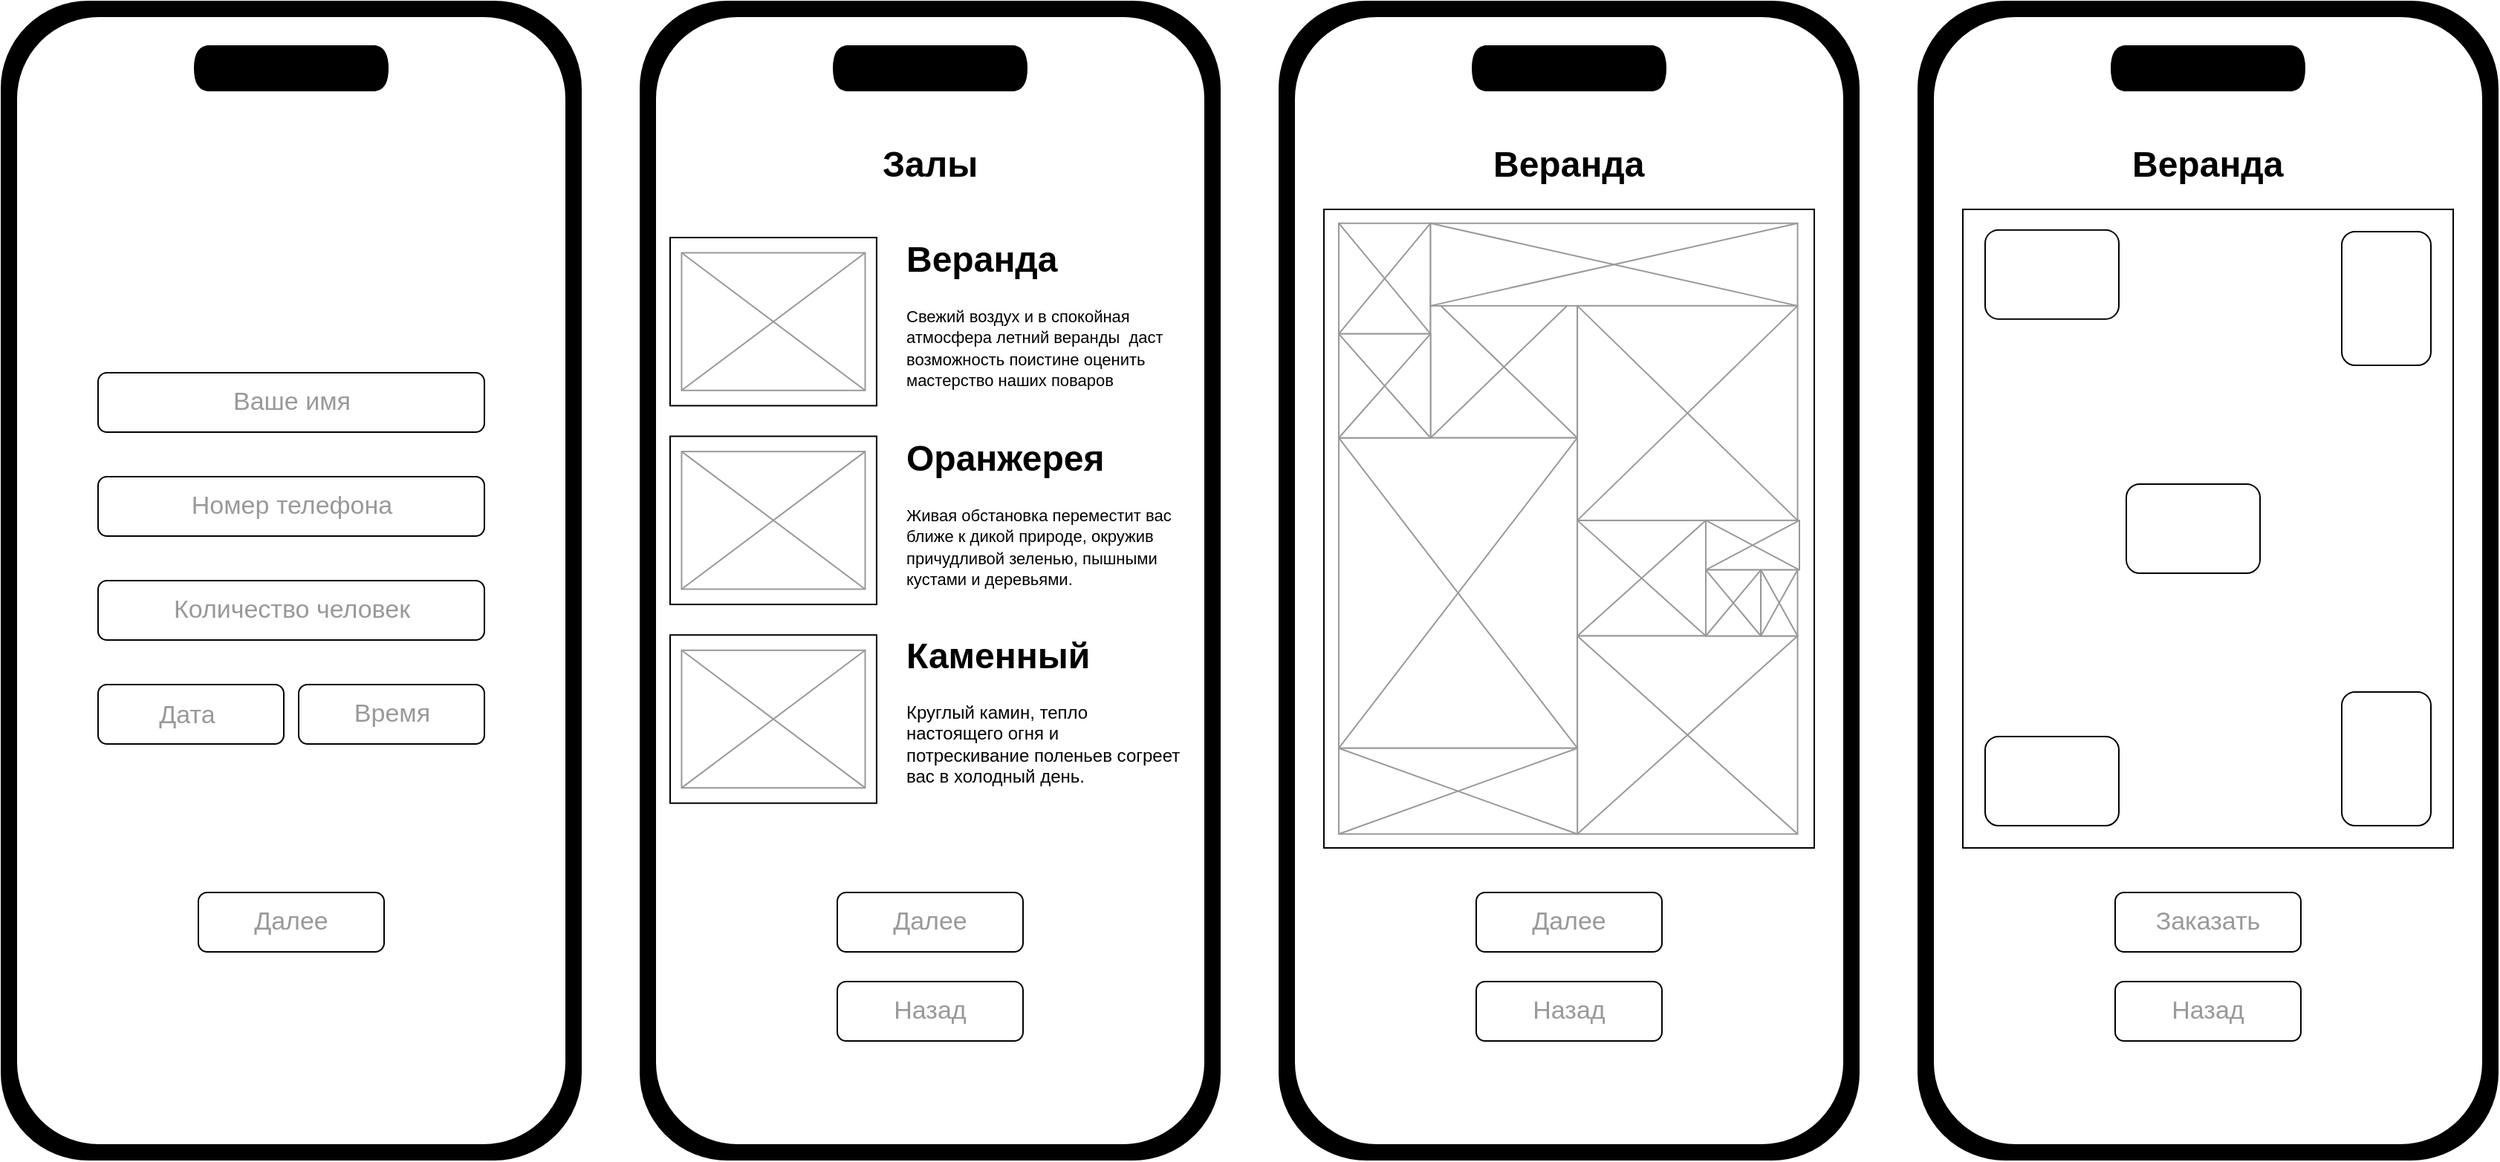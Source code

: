 <mxfile version="21.6.8" type="device">
  <diagram name="Страница — 1" id="H6sjRZMyaWtSWLwYIf6h">
    <mxGraphModel dx="1114" dy="985" grid="1" gridSize="10" guides="1" tooltips="1" connect="1" arrows="1" fold="1" page="1" pageScale="1" pageWidth="827" pageHeight="1169" math="0" shadow="0">
      <root>
        <mxCell id="0" />
        <mxCell id="1" parent="0" />
        <mxCell id="R-GUum_qWhvNdLuDN9AP-1" value="" style="rounded=1;whiteSpace=wrap;html=1;strokeColor=#000000;fillColor=#000000;" parent="1" vertex="1">
          <mxGeometry x="140" y="90" width="390" height="780" as="geometry" />
        </mxCell>
        <mxCell id="R-GUum_qWhvNdLuDN9AP-2" value="" style="rounded=1;whiteSpace=wrap;html=1;" parent="1" vertex="1">
          <mxGeometry x="150" y="100" width="370" height="760" as="geometry" />
        </mxCell>
        <mxCell id="R-GUum_qWhvNdLuDN9AP-3" value="" style="rounded=1;whiteSpace=wrap;html=1;fillColor=#000000;" parent="1" vertex="1">
          <mxGeometry x="275" y="120" width="120" height="30" as="geometry" />
        </mxCell>
        <mxCell id="R-GUum_qWhvNdLuDN9AP-4" value="" style="shape=or;whiteSpace=wrap;html=1;fillColor=#000000;" parent="1" vertex="1">
          <mxGeometry x="390" y="120" width="10" height="30" as="geometry" />
        </mxCell>
        <mxCell id="R-GUum_qWhvNdLuDN9AP-6" value="" style="shape=or;whiteSpace=wrap;html=1;rotation=-180;fillColor=#000000;" parent="1" vertex="1">
          <mxGeometry x="270" y="120" width="10" height="30" as="geometry" />
        </mxCell>
        <mxCell id="R-GUum_qWhvNdLuDN9AP-7" value="" style="rounded=1;whiteSpace=wrap;html=1;" parent="1" vertex="1">
          <mxGeometry x="205" y="340" width="260" height="40" as="geometry" />
        </mxCell>
        <mxCell id="R-GUum_qWhvNdLuDN9AP-8" value="" style="rounded=1;whiteSpace=wrap;html=1;" parent="1" vertex="1">
          <mxGeometry x="205" y="410" width="260" height="40" as="geometry" />
        </mxCell>
        <mxCell id="R-GUum_qWhvNdLuDN9AP-10" value="" style="rounded=1;whiteSpace=wrap;html=1;" parent="1" vertex="1">
          <mxGeometry x="205" y="550" width="125" height="40" as="geometry" />
        </mxCell>
        <mxCell id="R-GUum_qWhvNdLuDN9AP-11" value="&lt;font color=&quot;#999999&quot; style=&quot;font-size: 17px;&quot;&gt;Ваше имя&lt;/font&gt;" style="text;html=1;strokeColor=none;fillColor=none;align=center;verticalAlign=middle;whiteSpace=wrap;rounded=0;" parent="1" vertex="1">
          <mxGeometry x="217.5" y="345" width="235" height="30" as="geometry" />
        </mxCell>
        <mxCell id="R-GUum_qWhvNdLuDN9AP-12" value="&lt;font color=&quot;#999999&quot;&gt;&lt;span style=&quot;font-size: 17px;&quot;&gt;Номер телефона&lt;/span&gt;&lt;/font&gt;" style="text;html=1;strokeColor=none;fillColor=none;align=center;verticalAlign=middle;whiteSpace=wrap;rounded=0;" parent="1" vertex="1">
          <mxGeometry x="217.5" y="415" width="235" height="30" as="geometry" />
        </mxCell>
        <mxCell id="R-GUum_qWhvNdLuDN9AP-13" value="" style="rounded=1;whiteSpace=wrap;html=1;" parent="1" vertex="1">
          <mxGeometry x="205" y="480" width="260" height="40" as="geometry" />
        </mxCell>
        <mxCell id="R-GUum_qWhvNdLuDN9AP-14" value="&lt;font color=&quot;#999999&quot;&gt;&lt;span style=&quot;font-size: 17px;&quot;&gt;Количество человек&lt;/span&gt;&lt;/font&gt;" style="text;html=1;strokeColor=none;fillColor=none;align=center;verticalAlign=middle;whiteSpace=wrap;rounded=0;" parent="1" vertex="1">
          <mxGeometry x="217.5" y="485" width="235" height="30" as="geometry" />
        </mxCell>
        <mxCell id="R-GUum_qWhvNdLuDN9AP-15" value="" style="rounded=1;whiteSpace=wrap;html=1;" parent="1" vertex="1">
          <mxGeometry x="340" y="550" width="125" height="40" as="geometry" />
        </mxCell>
        <mxCell id="R-GUum_qWhvNdLuDN9AP-16" value="&lt;font color=&quot;#999999&quot;&gt;&lt;span style=&quot;font-size: 17px;&quot;&gt;Дата&lt;/span&gt;&lt;/font&gt;" style="text;html=1;strokeColor=none;fillColor=none;align=center;verticalAlign=middle;whiteSpace=wrap;rounded=0;" parent="1" vertex="1">
          <mxGeometry x="210" y="556" width="110" height="30" as="geometry" />
        </mxCell>
        <mxCell id="R-GUum_qWhvNdLuDN9AP-17" value="&lt;font color=&quot;#999999&quot;&gt;&lt;span style=&quot;font-size: 17px;&quot;&gt;Время&lt;/span&gt;&lt;/font&gt;" style="text;html=1;strokeColor=none;fillColor=none;align=center;verticalAlign=middle;whiteSpace=wrap;rounded=0;" parent="1" vertex="1">
          <mxGeometry x="347.5" y="555" width="110" height="30" as="geometry" />
        </mxCell>
        <mxCell id="R-GUum_qWhvNdLuDN9AP-18" value="" style="rounded=1;whiteSpace=wrap;html=1;" parent="1" vertex="1">
          <mxGeometry x="272.5" y="690" width="125" height="40" as="geometry" />
        </mxCell>
        <mxCell id="R-GUum_qWhvNdLuDN9AP-19" value="&lt;font color=&quot;#999999&quot;&gt;&lt;span style=&quot;font-size: 17px;&quot;&gt;Далее&lt;/span&gt;&lt;/font&gt;" style="text;html=1;strokeColor=none;fillColor=none;align=center;verticalAlign=middle;whiteSpace=wrap;rounded=0;" parent="1" vertex="1">
          <mxGeometry x="280" y="695" width="110" height="30" as="geometry" />
        </mxCell>
        <mxCell id="R-GUum_qWhvNdLuDN9AP-20" value="" style="rounded=1;whiteSpace=wrap;html=1;strokeColor=#000000;fillColor=#000000;" parent="1" vertex="1">
          <mxGeometry x="570" y="90" width="390" height="780" as="geometry" />
        </mxCell>
        <mxCell id="R-GUum_qWhvNdLuDN9AP-21" value="" style="rounded=1;whiteSpace=wrap;html=1;" parent="1" vertex="1">
          <mxGeometry x="580" y="100" width="370" height="760" as="geometry" />
        </mxCell>
        <mxCell id="R-GUum_qWhvNdLuDN9AP-22" value="" style="rounded=1;whiteSpace=wrap;html=1;fillColor=#000000;" parent="1" vertex="1">
          <mxGeometry x="705" y="120" width="120" height="30" as="geometry" />
        </mxCell>
        <mxCell id="R-GUum_qWhvNdLuDN9AP-23" value="" style="shape=or;whiteSpace=wrap;html=1;fillColor=#000000;" parent="1" vertex="1">
          <mxGeometry x="820" y="120" width="10" height="30" as="geometry" />
        </mxCell>
        <mxCell id="R-GUum_qWhvNdLuDN9AP-24" value="" style="shape=or;whiteSpace=wrap;html=1;rotation=-180;fillColor=#000000;" parent="1" vertex="1">
          <mxGeometry x="700" y="120" width="10" height="30" as="geometry" />
        </mxCell>
        <mxCell id="R-GUum_qWhvNdLuDN9AP-35" value="" style="rounded=1;whiteSpace=wrap;html=1;" parent="1" vertex="1">
          <mxGeometry x="702.5" y="690" width="125" height="40" as="geometry" />
        </mxCell>
        <mxCell id="R-GUum_qWhvNdLuDN9AP-36" value="&lt;font color=&quot;#999999&quot;&gt;&lt;span style=&quot;font-size: 17px;&quot;&gt;Далее&lt;/span&gt;&lt;/font&gt;" style="text;html=1;strokeColor=none;fillColor=none;align=center;verticalAlign=middle;whiteSpace=wrap;rounded=0;" parent="1" vertex="1">
          <mxGeometry x="710" y="695" width="110" height="30" as="geometry" />
        </mxCell>
        <mxCell id="R-GUum_qWhvNdLuDN9AP-59" value="" style="rounded=1;whiteSpace=wrap;html=1;strokeColor=#000000;fillColor=#000000;" parent="1" vertex="1">
          <mxGeometry x="1000" y="90" width="390" height="780" as="geometry" />
        </mxCell>
        <mxCell id="R-GUum_qWhvNdLuDN9AP-60" value="" style="rounded=1;whiteSpace=wrap;html=1;" parent="1" vertex="1">
          <mxGeometry x="1010" y="100" width="370" height="760" as="geometry" />
        </mxCell>
        <mxCell id="R-GUum_qWhvNdLuDN9AP-61" value="" style="rounded=1;whiteSpace=wrap;html=1;fillColor=#000000;" parent="1" vertex="1">
          <mxGeometry x="1135" y="120" width="120" height="30" as="geometry" />
        </mxCell>
        <mxCell id="R-GUum_qWhvNdLuDN9AP-62" value="" style="shape=or;whiteSpace=wrap;html=1;fillColor=#000000;" parent="1" vertex="1">
          <mxGeometry x="1250" y="120" width="10" height="30" as="geometry" />
        </mxCell>
        <mxCell id="R-GUum_qWhvNdLuDN9AP-63" value="" style="shape=or;whiteSpace=wrap;html=1;rotation=-180;fillColor=#000000;" parent="1" vertex="1">
          <mxGeometry x="1130" y="120" width="10" height="30" as="geometry" />
        </mxCell>
        <mxCell id="R-GUum_qWhvNdLuDN9AP-64" value="" style="rounded=1;whiteSpace=wrap;html=1;" parent="1" vertex="1">
          <mxGeometry x="1132.5" y="690" width="125" height="40" as="geometry" />
        </mxCell>
        <mxCell id="R-GUum_qWhvNdLuDN9AP-65" value="&lt;font color=&quot;#999999&quot;&gt;&lt;span style=&quot;font-size: 17px;&quot;&gt;Далее&lt;/span&gt;&lt;/font&gt;" style="text;html=1;strokeColor=none;fillColor=none;align=center;verticalAlign=middle;whiteSpace=wrap;rounded=0;" parent="1" vertex="1">
          <mxGeometry x="1140" y="695" width="110" height="30" as="geometry" />
        </mxCell>
        <mxCell id="R-GUum_qWhvNdLuDN9AP-99" value="" style="group" parent="1" vertex="1" connectable="0">
          <mxGeometry x="1030" y="230" width="330" height="430" as="geometry" />
        </mxCell>
        <mxCell id="R-GUum_qWhvNdLuDN9AP-95" value="" style="rounded=0;whiteSpace=wrap;html=1;" parent="R-GUum_qWhvNdLuDN9AP-99" vertex="1">
          <mxGeometry width="330" height="430" as="geometry" />
        </mxCell>
        <mxCell id="R-GUum_qWhvNdLuDN9AP-98" value="" style="group" parent="R-GUum_qWhvNdLuDN9AP-99" vertex="1" connectable="0">
          <mxGeometry x="10" y="9.348" width="310" height="411.304" as="geometry" />
        </mxCell>
        <mxCell id="R-GUum_qWhvNdLuDN9AP-82" value="" style="verticalLabelPosition=bottom;shadow=0;dashed=0;align=center;html=1;verticalAlign=top;strokeWidth=1;shape=mxgraph.mockup.graphics.simpleIcon;strokeColor=#999999;" parent="R-GUum_qWhvNdLuDN9AP-98" vertex="1">
          <mxGeometry width="61.753" height="74.479" as="geometry" />
        </mxCell>
        <mxCell id="R-GUum_qWhvNdLuDN9AP-83" value="" style="verticalLabelPosition=bottom;shadow=0;dashed=0;align=center;html=1;verticalAlign=top;strokeWidth=1;shape=mxgraph.mockup.graphics.simpleIcon;strokeColor=#999999;" parent="R-GUum_qWhvNdLuDN9AP-98" vertex="1">
          <mxGeometry x="61.753" y="48.912" width="98.805" height="95.6" as="geometry" />
        </mxCell>
        <mxCell id="R-GUum_qWhvNdLuDN9AP-84" value="" style="verticalLabelPosition=bottom;shadow=0;dashed=0;align=center;html=1;verticalAlign=top;strokeWidth=1;shape=mxgraph.mockup.graphics.simpleIcon;strokeColor=#999999;" parent="R-GUum_qWhvNdLuDN9AP-98" vertex="1">
          <mxGeometry y="144.512" width="160.558" height="208.987" as="geometry" />
        </mxCell>
        <mxCell id="R-GUum_qWhvNdLuDN9AP-85" value="" style="verticalLabelPosition=bottom;shadow=0;dashed=0;align=center;html=1;verticalAlign=top;strokeWidth=1;shape=mxgraph.mockup.graphics.simpleIcon;strokeColor=#999999;" parent="R-GUum_qWhvNdLuDN9AP-98" vertex="1">
          <mxGeometry y="74.479" width="61.753" height="70.033" as="geometry" />
        </mxCell>
        <mxCell id="R-GUum_qWhvNdLuDN9AP-87" value="" style="verticalLabelPosition=bottom;shadow=0;dashed=0;align=center;html=1;verticalAlign=top;strokeWidth=1;shape=mxgraph.mockup.graphics.simpleIcon;strokeColor=#999999;" parent="R-GUum_qWhvNdLuDN9AP-98" vertex="1">
          <mxGeometry x="61.753" width="247.012" height="55.582" as="geometry" />
        </mxCell>
        <mxCell id="R-GUum_qWhvNdLuDN9AP-88" value="" style="verticalLabelPosition=bottom;shadow=0;dashed=0;align=center;html=1;verticalAlign=top;strokeWidth=1;shape=mxgraph.mockup.graphics.simpleIcon;strokeColor=#999999;" parent="R-GUum_qWhvNdLuDN9AP-98" vertex="1">
          <mxGeometry x="160.558" y="200.094" width="86.454" height="77.814" as="geometry" />
        </mxCell>
        <mxCell id="R-GUum_qWhvNdLuDN9AP-89" value="" style="verticalLabelPosition=bottom;shadow=0;dashed=0;align=center;html=1;verticalAlign=top;strokeWidth=1;shape=mxgraph.mockup.graphics.simpleIcon;strokeColor=#999999;" parent="R-GUum_qWhvNdLuDN9AP-98" vertex="1">
          <mxGeometry x="160.558" y="55.582" width="148.207" height="144.512" as="geometry" />
        </mxCell>
        <mxCell id="R-GUum_qWhvNdLuDN9AP-90" value="" style="verticalLabelPosition=bottom;shadow=0;dashed=0;align=center;html=1;verticalAlign=top;strokeWidth=1;shape=mxgraph.mockup.graphics.simpleIcon;strokeColor=#999999;" parent="R-GUum_qWhvNdLuDN9AP-98" vertex="1">
          <mxGeometry x="247.012" y="200.094" width="62.988" height="33.349" as="geometry" />
        </mxCell>
        <mxCell id="R-GUum_qWhvNdLuDN9AP-91" value="" style="verticalLabelPosition=bottom;shadow=0;dashed=0;align=center;html=1;verticalAlign=top;strokeWidth=1;shape=mxgraph.mockup.graphics.simpleIcon;strokeColor=#999999;" parent="R-GUum_qWhvNdLuDN9AP-98" vertex="1">
          <mxGeometry x="160.558" y="277.908" width="148.207" height="133.396" as="geometry" />
        </mxCell>
        <mxCell id="R-GUum_qWhvNdLuDN9AP-92" value="" style="verticalLabelPosition=bottom;shadow=0;dashed=0;align=center;html=1;verticalAlign=top;strokeWidth=1;shape=mxgraph.mockup.graphics.simpleIcon;strokeColor=#999999;" parent="R-GUum_qWhvNdLuDN9AP-98" vertex="1">
          <mxGeometry x="247.012" y="233.443" width="37.052" height="44.465" as="geometry" />
        </mxCell>
        <mxCell id="R-GUum_qWhvNdLuDN9AP-93" value="" style="verticalLabelPosition=bottom;shadow=0;dashed=0;align=center;html=1;verticalAlign=top;strokeWidth=1;shape=mxgraph.mockup.graphics.simpleIcon;strokeColor=#999999;" parent="R-GUum_qWhvNdLuDN9AP-98" vertex="1">
          <mxGeometry x="284.064" y="233.443" width="24.701" height="44.465" as="geometry" />
        </mxCell>
        <mxCell id="R-GUum_qWhvNdLuDN9AP-94" value="" style="verticalLabelPosition=bottom;shadow=0;dashed=0;align=center;html=1;verticalAlign=top;strokeWidth=1;shape=mxgraph.mockup.graphics.simpleIcon;strokeColor=#999999;" parent="R-GUum_qWhvNdLuDN9AP-98" vertex="1">
          <mxGeometry y="353.499" width="160.558" height="57.805" as="geometry" />
        </mxCell>
        <mxCell id="R-GUum_qWhvNdLuDN9AP-108" value="" style="group" parent="1" vertex="1" connectable="0">
          <mxGeometry x="590" y="243.82" width="350" height="391.18" as="geometry" />
        </mxCell>
        <mxCell id="R-GUum_qWhvNdLuDN9AP-41" value="&lt;h1 style=&quot;&quot;&gt;Веранда&lt;/h1&gt;&lt;font style=&quot;font-size: 11px;&quot;&gt;Свежий воздух и в спокойная атмосфера летний веранды&amp;nbsp; даст возможность поистине оценить мастерство наших поваров&lt;/font&gt;" style="text;html=1;strokeColor=none;fillColor=none;spacing=5;spacingTop=-20;whiteSpace=wrap;overflow=hidden;rounded=0;" parent="R-GUum_qWhvNdLuDN9AP-108" vertex="1">
          <mxGeometry x="154.412" width="195.588" height="123.531" as="geometry" />
        </mxCell>
        <mxCell id="R-GUum_qWhvNdLuDN9AP-43" value="&lt;h1&gt;Оранжерея&lt;/h1&gt;&lt;font style=&quot;font-size: 11px;&quot;&gt;Живая обстановка переместит вас ближе к дикой природе, окружив причудливой зеленью, пышными кустами и деревьями.&lt;/font&gt;&lt;p&gt;.&lt;/p&gt;" style="text;html=1;strokeColor=none;fillColor=none;spacing=5;spacingTop=-20;whiteSpace=wrap;overflow=hidden;rounded=0;" parent="R-GUum_qWhvNdLuDN9AP-108" vertex="1">
          <mxGeometry x="154.412" y="133.825" width="195.588" height="123.531" as="geometry" />
        </mxCell>
        <mxCell id="R-GUum_qWhvNdLuDN9AP-45" value="&lt;h1&gt;Каменный&lt;/h1&gt;&lt;p&gt;Круглый камин, тепло настоящего огня и потрескивание поленьев согреет вас в холодный день.&lt;/p&gt;" style="text;html=1;strokeColor=none;fillColor=none;spacing=5;spacingTop=-20;whiteSpace=wrap;overflow=hidden;rounded=0;" parent="R-GUum_qWhvNdLuDN9AP-108" vertex="1">
          <mxGeometry x="154.412" y="267.649" width="195.588" height="123.531" as="geometry" />
        </mxCell>
        <mxCell id="R-GUum_qWhvNdLuDN9AP-101" value="" style="group" parent="R-GUum_qWhvNdLuDN9AP-108" vertex="1" connectable="0">
          <mxGeometry y="5.147" width="138.971" height="113.236" as="geometry" />
        </mxCell>
        <mxCell id="R-GUum_qWhvNdLuDN9AP-100" value="" style="rounded=0;whiteSpace=wrap;html=1;" parent="R-GUum_qWhvNdLuDN9AP-101" vertex="1">
          <mxGeometry width="138.971" height="113.236" as="geometry" />
        </mxCell>
        <mxCell id="R-GUum_qWhvNdLuDN9AP-56" value="" style="verticalLabelPosition=bottom;shadow=0;dashed=0;align=center;html=1;verticalAlign=top;strokeWidth=1;shape=mxgraph.mockup.graphics.simpleIcon;strokeColor=#999999;" parent="R-GUum_qWhvNdLuDN9AP-101" vertex="1">
          <mxGeometry x="7.721" y="10.294" width="123.529" height="92.648" as="geometry" />
        </mxCell>
        <mxCell id="R-GUum_qWhvNdLuDN9AP-102" value="" style="group" parent="R-GUum_qWhvNdLuDN9AP-108" vertex="1" connectable="0">
          <mxGeometry y="138.972" width="138.971" height="113.236" as="geometry" />
        </mxCell>
        <mxCell id="R-GUum_qWhvNdLuDN9AP-103" value="" style="rounded=0;whiteSpace=wrap;html=1;" parent="R-GUum_qWhvNdLuDN9AP-102" vertex="1">
          <mxGeometry width="138.971" height="113.236" as="geometry" />
        </mxCell>
        <mxCell id="R-GUum_qWhvNdLuDN9AP-104" value="" style="verticalLabelPosition=bottom;shadow=0;dashed=0;align=center;html=1;verticalAlign=top;strokeWidth=1;shape=mxgraph.mockup.graphics.simpleIcon;strokeColor=#999999;" parent="R-GUum_qWhvNdLuDN9AP-102" vertex="1">
          <mxGeometry x="7.721" y="10.294" width="123.529" height="92.648" as="geometry" />
        </mxCell>
        <mxCell id="R-GUum_qWhvNdLuDN9AP-105" value="" style="group" parent="R-GUum_qWhvNdLuDN9AP-108" vertex="1" connectable="0">
          <mxGeometry y="272.797" width="138.971" height="113.236" as="geometry" />
        </mxCell>
        <mxCell id="R-GUum_qWhvNdLuDN9AP-106" value="" style="rounded=0;whiteSpace=wrap;html=1;" parent="R-GUum_qWhvNdLuDN9AP-105" vertex="1">
          <mxGeometry width="138.971" height="113.236" as="geometry" />
        </mxCell>
        <mxCell id="R-GUum_qWhvNdLuDN9AP-107" value="" style="verticalLabelPosition=bottom;shadow=0;dashed=0;align=center;html=1;verticalAlign=top;strokeWidth=1;shape=mxgraph.mockup.graphics.simpleIcon;strokeColor=#999999;" parent="R-GUum_qWhvNdLuDN9AP-105" vertex="1">
          <mxGeometry x="7.721" y="10.294" width="123.529" height="92.648" as="geometry" />
        </mxCell>
        <mxCell id="R-GUum_qWhvNdLuDN9AP-109" value="&lt;h1&gt;Веранда&lt;/h1&gt;" style="text;html=1;strokeColor=none;fillColor=none;spacing=5;spacingTop=-20;whiteSpace=wrap;overflow=hidden;rounded=0;" parent="1" vertex="1">
          <mxGeometry x="1139.23" y="179.998" width="111.53" height="39.35" as="geometry" />
        </mxCell>
        <mxCell id="CwpH1caAMHPd9aFs4JRU-62" value="&lt;h1&gt;Залы&lt;/h1&gt;" style="text;html=1;strokeColor=none;fillColor=none;spacing=5;spacingTop=-20;whiteSpace=wrap;overflow=hidden;rounded=0;align=center;" parent="1" vertex="1">
          <mxGeometry x="725" y="180" width="80" height="43.82" as="geometry" />
        </mxCell>
        <mxCell id="vsfrkU-NNuDuwXI2EMHt-1" value="" style="rounded=1;whiteSpace=wrap;html=1;strokeColor=#000000;fillColor=#000000;" parent="1" vertex="1">
          <mxGeometry x="1430" y="90" width="390" height="780" as="geometry" />
        </mxCell>
        <mxCell id="vsfrkU-NNuDuwXI2EMHt-2" value="" style="rounded=1;whiteSpace=wrap;html=1;" parent="1" vertex="1">
          <mxGeometry x="1440" y="100" width="370" height="760" as="geometry" />
        </mxCell>
        <mxCell id="vsfrkU-NNuDuwXI2EMHt-3" value="" style="rounded=1;whiteSpace=wrap;html=1;fillColor=#000000;" parent="1" vertex="1">
          <mxGeometry x="1565" y="120" width="120" height="30" as="geometry" />
        </mxCell>
        <mxCell id="vsfrkU-NNuDuwXI2EMHt-4" value="" style="shape=or;whiteSpace=wrap;html=1;fillColor=#000000;" parent="1" vertex="1">
          <mxGeometry x="1680" y="120" width="10" height="30" as="geometry" />
        </mxCell>
        <mxCell id="vsfrkU-NNuDuwXI2EMHt-5" value="" style="shape=or;whiteSpace=wrap;html=1;rotation=-180;fillColor=#000000;" parent="1" vertex="1">
          <mxGeometry x="1560" y="120" width="10" height="30" as="geometry" />
        </mxCell>
        <mxCell id="vsfrkU-NNuDuwXI2EMHt-6" value="" style="rounded=1;whiteSpace=wrap;html=1;" parent="1" vertex="1">
          <mxGeometry x="1562.5" y="690" width="125" height="40" as="geometry" />
        </mxCell>
        <mxCell id="vsfrkU-NNuDuwXI2EMHt-7" value="&lt;font color=&quot;#999999&quot;&gt;&lt;span style=&quot;font-size: 17px;&quot;&gt;Заказать&lt;/span&gt;&lt;/font&gt;" style="text;html=1;strokeColor=none;fillColor=none;align=center;verticalAlign=middle;whiteSpace=wrap;rounded=0;" parent="1" vertex="1">
          <mxGeometry x="1570" y="695" width="110" height="30" as="geometry" />
        </mxCell>
        <mxCell id="vsfrkU-NNuDuwXI2EMHt-23" value="&lt;h1&gt;Веранда&lt;/h1&gt;" style="text;html=1;strokeColor=none;fillColor=none;spacing=5;spacingTop=-20;whiteSpace=wrap;overflow=hidden;rounded=0;" parent="1" vertex="1">
          <mxGeometry x="1569.23" y="179.998" width="111.53" height="39.35" as="geometry" />
        </mxCell>
        <mxCell id="vsfrkU-NNuDuwXI2EMHt-9" value="" style="rounded=0;whiteSpace=wrap;html=1;" parent="1" vertex="1">
          <mxGeometry x="1460" y="230" width="330" height="430" as="geometry" />
        </mxCell>
        <mxCell id="vsfrkU-NNuDuwXI2EMHt-24" value="" style="rounded=1;whiteSpace=wrap;html=1;" parent="1" vertex="1">
          <mxGeometry x="1475" y="243.82" width="90" height="60" as="geometry" />
        </mxCell>
        <mxCell id="vsfrkU-NNuDuwXI2EMHt-39" value="" style="rounded=1;whiteSpace=wrap;html=1;" parent="1" vertex="1">
          <mxGeometry x="1475" y="585" width="90" height="60" as="geometry" />
        </mxCell>
        <mxCell id="vsfrkU-NNuDuwXI2EMHt-40" value="" style="rounded=1;whiteSpace=wrap;html=1;rotation=90;" parent="1" vertex="1">
          <mxGeometry x="1700" y="260" width="90" height="60" as="geometry" />
        </mxCell>
        <mxCell id="vsfrkU-NNuDuwXI2EMHt-41" value="" style="rounded=1;whiteSpace=wrap;html=1;rotation=90;" parent="1" vertex="1">
          <mxGeometry x="1700" y="570" width="90" height="60" as="geometry" />
        </mxCell>
        <mxCell id="vsfrkU-NNuDuwXI2EMHt-42" value="" style="rounded=1;whiteSpace=wrap;html=1;rotation=-180;" parent="1" vertex="1">
          <mxGeometry x="1570" y="415" width="90" height="60" as="geometry" />
        </mxCell>
        <mxCell id="E_V0FhXU3ix2HppD-oTo-3" value="" style="rounded=1;whiteSpace=wrap;html=1;" vertex="1" parent="1">
          <mxGeometry x="1562.49" y="750" width="125" height="40" as="geometry" />
        </mxCell>
        <mxCell id="E_V0FhXU3ix2HppD-oTo-4" value="&lt;font color=&quot;#999999&quot;&gt;&lt;span style=&quot;font-size: 17px;&quot;&gt;Назад&lt;/span&gt;&lt;/font&gt;" style="text;html=1;strokeColor=none;fillColor=none;align=center;verticalAlign=middle;whiteSpace=wrap;rounded=0;" vertex="1" parent="1">
          <mxGeometry x="1569.99" y="755" width="110" height="30" as="geometry" />
        </mxCell>
        <mxCell id="E_V0FhXU3ix2HppD-oTo-5" value="" style="rounded=1;whiteSpace=wrap;html=1;" vertex="1" parent="1">
          <mxGeometry x="1132.5" y="750" width="125" height="40" as="geometry" />
        </mxCell>
        <mxCell id="E_V0FhXU3ix2HppD-oTo-6" value="&lt;font color=&quot;#999999&quot;&gt;&lt;span style=&quot;font-size: 17px;&quot;&gt;Назад&lt;/span&gt;&lt;/font&gt;" style="text;html=1;strokeColor=none;fillColor=none;align=center;verticalAlign=middle;whiteSpace=wrap;rounded=0;" vertex="1" parent="1">
          <mxGeometry x="1140" y="755" width="110" height="30" as="geometry" />
        </mxCell>
        <mxCell id="E_V0FhXU3ix2HppD-oTo-7" value="" style="rounded=1;whiteSpace=wrap;html=1;" vertex="1" parent="1">
          <mxGeometry x="702.5" y="750" width="125" height="40" as="geometry" />
        </mxCell>
        <mxCell id="E_V0FhXU3ix2HppD-oTo-8" value="&lt;font color=&quot;#999999&quot;&gt;&lt;span style=&quot;font-size: 17px;&quot;&gt;Назад&lt;/span&gt;&lt;/font&gt;" style="text;html=1;strokeColor=none;fillColor=none;align=center;verticalAlign=middle;whiteSpace=wrap;rounded=0;" vertex="1" parent="1">
          <mxGeometry x="710" y="757.5" width="110" height="25" as="geometry" />
        </mxCell>
      </root>
    </mxGraphModel>
  </diagram>
</mxfile>
